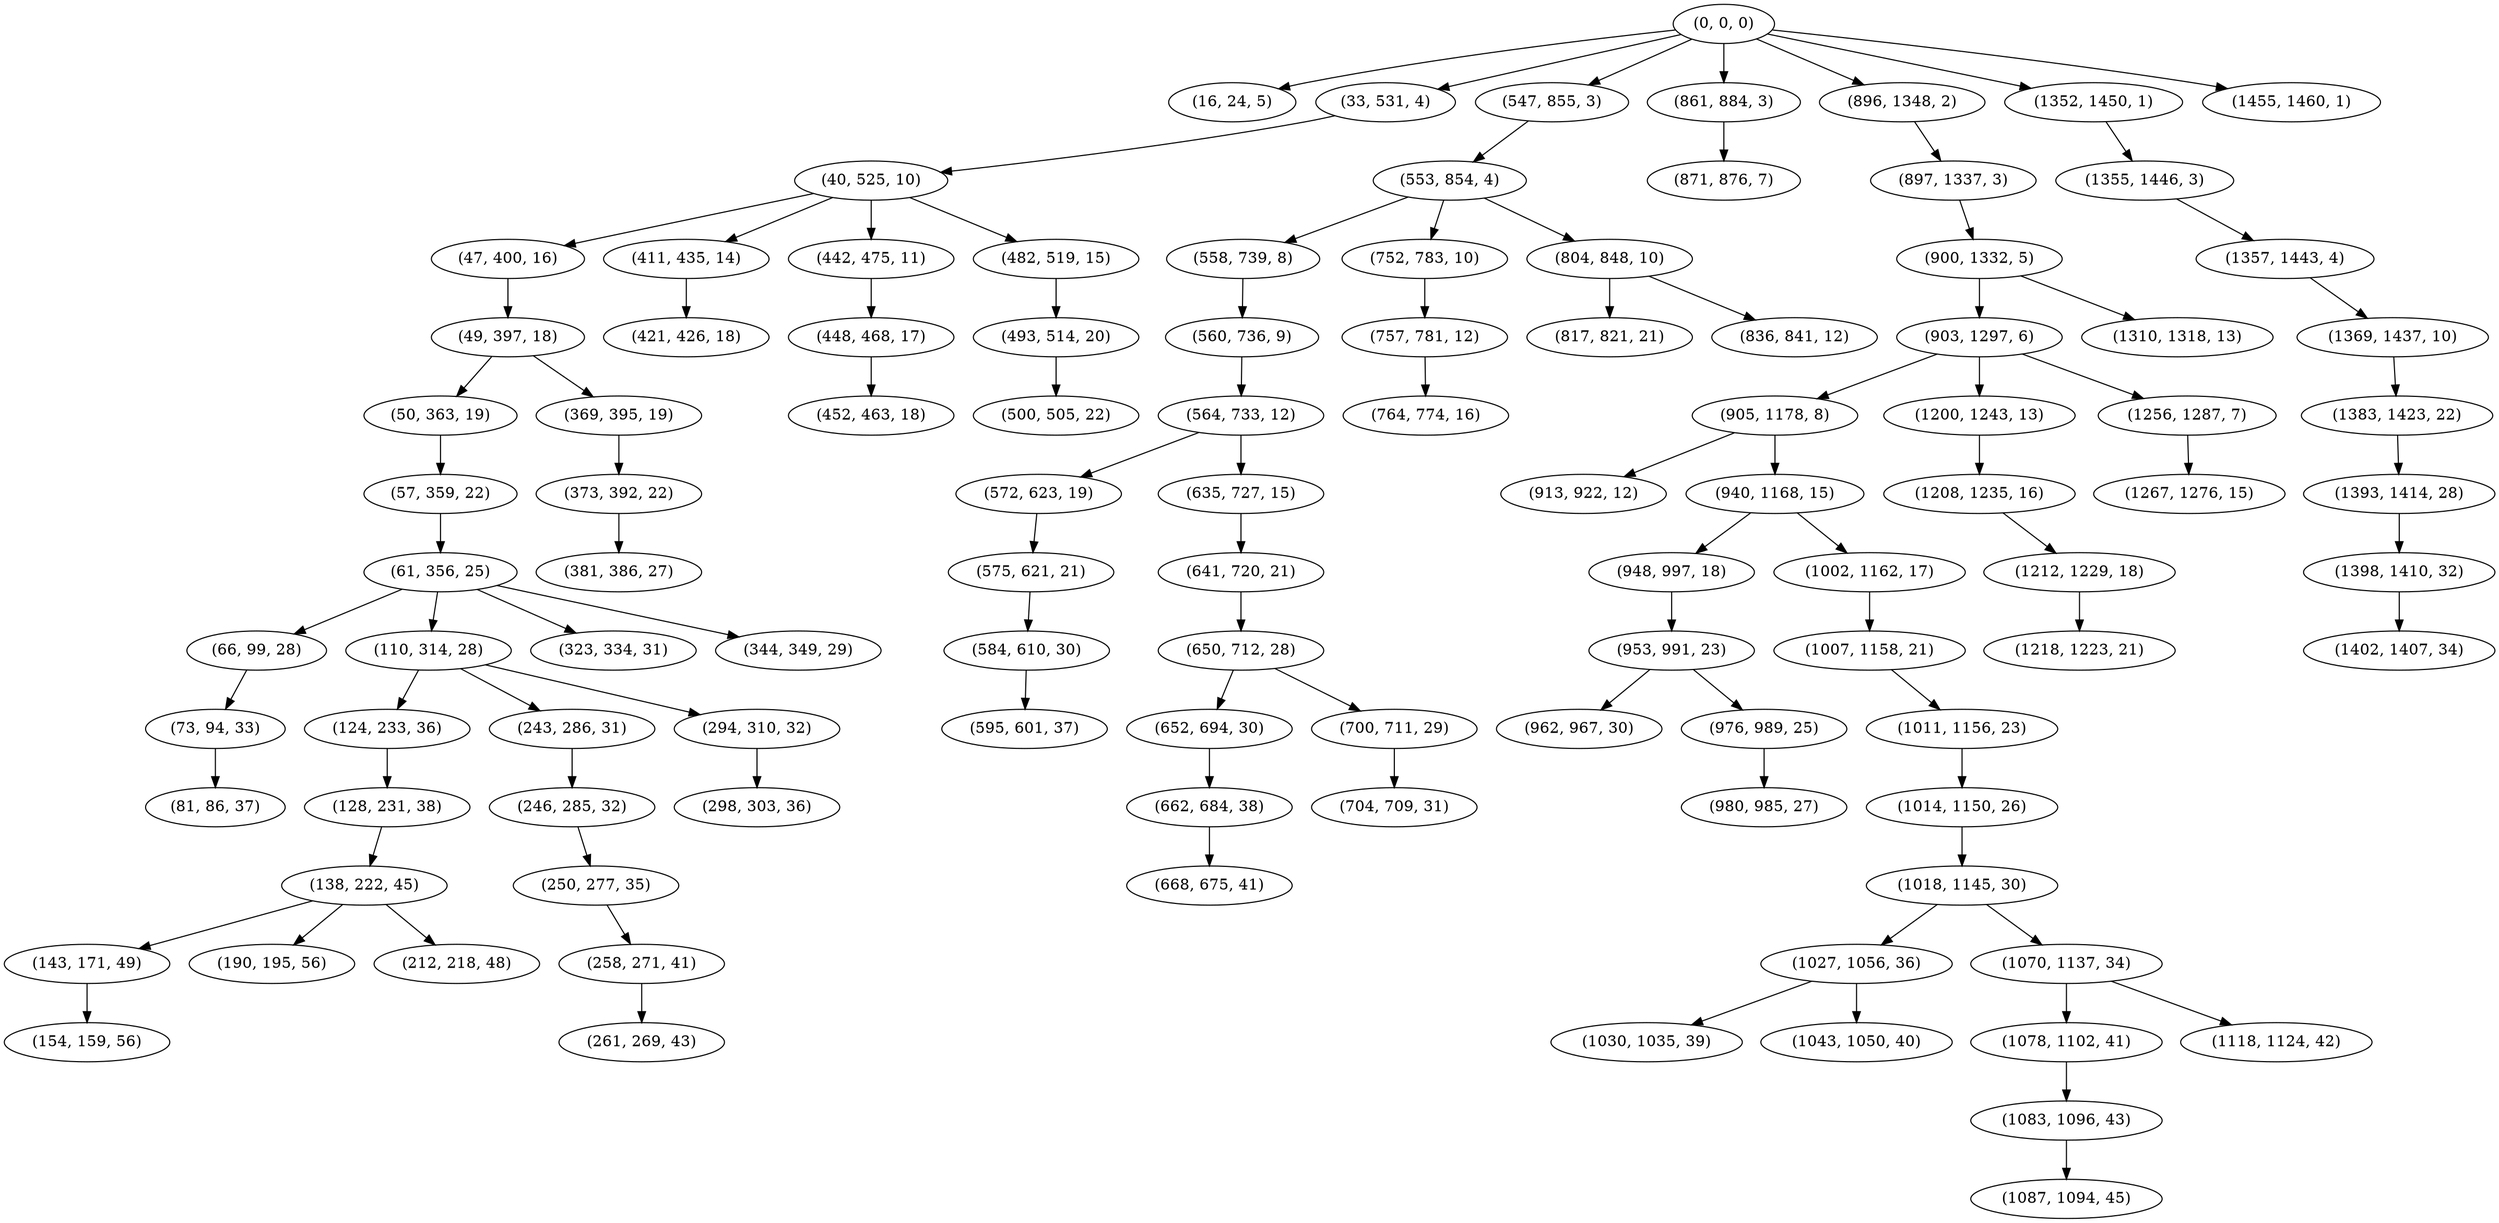 digraph tree {
    "(0, 0, 0)";
    "(16, 24, 5)";
    "(33, 531, 4)";
    "(40, 525, 10)";
    "(47, 400, 16)";
    "(49, 397, 18)";
    "(50, 363, 19)";
    "(57, 359, 22)";
    "(61, 356, 25)";
    "(66, 99, 28)";
    "(73, 94, 33)";
    "(81, 86, 37)";
    "(110, 314, 28)";
    "(124, 233, 36)";
    "(128, 231, 38)";
    "(138, 222, 45)";
    "(143, 171, 49)";
    "(154, 159, 56)";
    "(190, 195, 56)";
    "(212, 218, 48)";
    "(243, 286, 31)";
    "(246, 285, 32)";
    "(250, 277, 35)";
    "(258, 271, 41)";
    "(261, 269, 43)";
    "(294, 310, 32)";
    "(298, 303, 36)";
    "(323, 334, 31)";
    "(344, 349, 29)";
    "(369, 395, 19)";
    "(373, 392, 22)";
    "(381, 386, 27)";
    "(411, 435, 14)";
    "(421, 426, 18)";
    "(442, 475, 11)";
    "(448, 468, 17)";
    "(452, 463, 18)";
    "(482, 519, 15)";
    "(493, 514, 20)";
    "(500, 505, 22)";
    "(547, 855, 3)";
    "(553, 854, 4)";
    "(558, 739, 8)";
    "(560, 736, 9)";
    "(564, 733, 12)";
    "(572, 623, 19)";
    "(575, 621, 21)";
    "(584, 610, 30)";
    "(595, 601, 37)";
    "(635, 727, 15)";
    "(641, 720, 21)";
    "(650, 712, 28)";
    "(652, 694, 30)";
    "(662, 684, 38)";
    "(668, 675, 41)";
    "(700, 711, 29)";
    "(704, 709, 31)";
    "(752, 783, 10)";
    "(757, 781, 12)";
    "(764, 774, 16)";
    "(804, 848, 10)";
    "(817, 821, 21)";
    "(836, 841, 12)";
    "(861, 884, 3)";
    "(871, 876, 7)";
    "(896, 1348, 2)";
    "(897, 1337, 3)";
    "(900, 1332, 5)";
    "(903, 1297, 6)";
    "(905, 1178, 8)";
    "(913, 922, 12)";
    "(940, 1168, 15)";
    "(948, 997, 18)";
    "(953, 991, 23)";
    "(962, 967, 30)";
    "(976, 989, 25)";
    "(980, 985, 27)";
    "(1002, 1162, 17)";
    "(1007, 1158, 21)";
    "(1011, 1156, 23)";
    "(1014, 1150, 26)";
    "(1018, 1145, 30)";
    "(1027, 1056, 36)";
    "(1030, 1035, 39)";
    "(1043, 1050, 40)";
    "(1070, 1137, 34)";
    "(1078, 1102, 41)";
    "(1083, 1096, 43)";
    "(1087, 1094, 45)";
    "(1118, 1124, 42)";
    "(1200, 1243, 13)";
    "(1208, 1235, 16)";
    "(1212, 1229, 18)";
    "(1218, 1223, 21)";
    "(1256, 1287, 7)";
    "(1267, 1276, 15)";
    "(1310, 1318, 13)";
    "(1352, 1450, 1)";
    "(1355, 1446, 3)";
    "(1357, 1443, 4)";
    "(1369, 1437, 10)";
    "(1383, 1423, 22)";
    "(1393, 1414, 28)";
    "(1398, 1410, 32)";
    "(1402, 1407, 34)";
    "(1455, 1460, 1)";
    "(0, 0, 0)" -> "(16, 24, 5)";
    "(0, 0, 0)" -> "(33, 531, 4)";
    "(0, 0, 0)" -> "(547, 855, 3)";
    "(0, 0, 0)" -> "(861, 884, 3)";
    "(0, 0, 0)" -> "(896, 1348, 2)";
    "(0, 0, 0)" -> "(1352, 1450, 1)";
    "(0, 0, 0)" -> "(1455, 1460, 1)";
    "(33, 531, 4)" -> "(40, 525, 10)";
    "(40, 525, 10)" -> "(47, 400, 16)";
    "(40, 525, 10)" -> "(411, 435, 14)";
    "(40, 525, 10)" -> "(442, 475, 11)";
    "(40, 525, 10)" -> "(482, 519, 15)";
    "(47, 400, 16)" -> "(49, 397, 18)";
    "(49, 397, 18)" -> "(50, 363, 19)";
    "(49, 397, 18)" -> "(369, 395, 19)";
    "(50, 363, 19)" -> "(57, 359, 22)";
    "(57, 359, 22)" -> "(61, 356, 25)";
    "(61, 356, 25)" -> "(66, 99, 28)";
    "(61, 356, 25)" -> "(110, 314, 28)";
    "(61, 356, 25)" -> "(323, 334, 31)";
    "(61, 356, 25)" -> "(344, 349, 29)";
    "(66, 99, 28)" -> "(73, 94, 33)";
    "(73, 94, 33)" -> "(81, 86, 37)";
    "(110, 314, 28)" -> "(124, 233, 36)";
    "(110, 314, 28)" -> "(243, 286, 31)";
    "(110, 314, 28)" -> "(294, 310, 32)";
    "(124, 233, 36)" -> "(128, 231, 38)";
    "(128, 231, 38)" -> "(138, 222, 45)";
    "(138, 222, 45)" -> "(143, 171, 49)";
    "(138, 222, 45)" -> "(190, 195, 56)";
    "(138, 222, 45)" -> "(212, 218, 48)";
    "(143, 171, 49)" -> "(154, 159, 56)";
    "(243, 286, 31)" -> "(246, 285, 32)";
    "(246, 285, 32)" -> "(250, 277, 35)";
    "(250, 277, 35)" -> "(258, 271, 41)";
    "(258, 271, 41)" -> "(261, 269, 43)";
    "(294, 310, 32)" -> "(298, 303, 36)";
    "(369, 395, 19)" -> "(373, 392, 22)";
    "(373, 392, 22)" -> "(381, 386, 27)";
    "(411, 435, 14)" -> "(421, 426, 18)";
    "(442, 475, 11)" -> "(448, 468, 17)";
    "(448, 468, 17)" -> "(452, 463, 18)";
    "(482, 519, 15)" -> "(493, 514, 20)";
    "(493, 514, 20)" -> "(500, 505, 22)";
    "(547, 855, 3)" -> "(553, 854, 4)";
    "(553, 854, 4)" -> "(558, 739, 8)";
    "(553, 854, 4)" -> "(752, 783, 10)";
    "(553, 854, 4)" -> "(804, 848, 10)";
    "(558, 739, 8)" -> "(560, 736, 9)";
    "(560, 736, 9)" -> "(564, 733, 12)";
    "(564, 733, 12)" -> "(572, 623, 19)";
    "(564, 733, 12)" -> "(635, 727, 15)";
    "(572, 623, 19)" -> "(575, 621, 21)";
    "(575, 621, 21)" -> "(584, 610, 30)";
    "(584, 610, 30)" -> "(595, 601, 37)";
    "(635, 727, 15)" -> "(641, 720, 21)";
    "(641, 720, 21)" -> "(650, 712, 28)";
    "(650, 712, 28)" -> "(652, 694, 30)";
    "(650, 712, 28)" -> "(700, 711, 29)";
    "(652, 694, 30)" -> "(662, 684, 38)";
    "(662, 684, 38)" -> "(668, 675, 41)";
    "(700, 711, 29)" -> "(704, 709, 31)";
    "(752, 783, 10)" -> "(757, 781, 12)";
    "(757, 781, 12)" -> "(764, 774, 16)";
    "(804, 848, 10)" -> "(817, 821, 21)";
    "(804, 848, 10)" -> "(836, 841, 12)";
    "(861, 884, 3)" -> "(871, 876, 7)";
    "(896, 1348, 2)" -> "(897, 1337, 3)";
    "(897, 1337, 3)" -> "(900, 1332, 5)";
    "(900, 1332, 5)" -> "(903, 1297, 6)";
    "(900, 1332, 5)" -> "(1310, 1318, 13)";
    "(903, 1297, 6)" -> "(905, 1178, 8)";
    "(903, 1297, 6)" -> "(1200, 1243, 13)";
    "(903, 1297, 6)" -> "(1256, 1287, 7)";
    "(905, 1178, 8)" -> "(913, 922, 12)";
    "(905, 1178, 8)" -> "(940, 1168, 15)";
    "(940, 1168, 15)" -> "(948, 997, 18)";
    "(940, 1168, 15)" -> "(1002, 1162, 17)";
    "(948, 997, 18)" -> "(953, 991, 23)";
    "(953, 991, 23)" -> "(962, 967, 30)";
    "(953, 991, 23)" -> "(976, 989, 25)";
    "(976, 989, 25)" -> "(980, 985, 27)";
    "(1002, 1162, 17)" -> "(1007, 1158, 21)";
    "(1007, 1158, 21)" -> "(1011, 1156, 23)";
    "(1011, 1156, 23)" -> "(1014, 1150, 26)";
    "(1014, 1150, 26)" -> "(1018, 1145, 30)";
    "(1018, 1145, 30)" -> "(1027, 1056, 36)";
    "(1018, 1145, 30)" -> "(1070, 1137, 34)";
    "(1027, 1056, 36)" -> "(1030, 1035, 39)";
    "(1027, 1056, 36)" -> "(1043, 1050, 40)";
    "(1070, 1137, 34)" -> "(1078, 1102, 41)";
    "(1070, 1137, 34)" -> "(1118, 1124, 42)";
    "(1078, 1102, 41)" -> "(1083, 1096, 43)";
    "(1083, 1096, 43)" -> "(1087, 1094, 45)";
    "(1200, 1243, 13)" -> "(1208, 1235, 16)";
    "(1208, 1235, 16)" -> "(1212, 1229, 18)";
    "(1212, 1229, 18)" -> "(1218, 1223, 21)";
    "(1256, 1287, 7)" -> "(1267, 1276, 15)";
    "(1352, 1450, 1)" -> "(1355, 1446, 3)";
    "(1355, 1446, 3)" -> "(1357, 1443, 4)";
    "(1357, 1443, 4)" -> "(1369, 1437, 10)";
    "(1369, 1437, 10)" -> "(1383, 1423, 22)";
    "(1383, 1423, 22)" -> "(1393, 1414, 28)";
    "(1393, 1414, 28)" -> "(1398, 1410, 32)";
    "(1398, 1410, 32)" -> "(1402, 1407, 34)";
}
